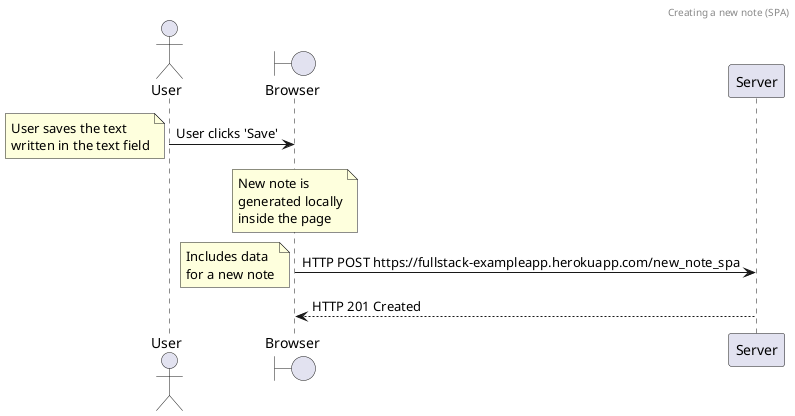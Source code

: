 @startuml
header Creating a new note (SPA)

actor User
boundary Browser

User -> Browser : User clicks 'Save'
note left
    User saves the text
    written in the text field
end note

note over Browser
    New note is
    generated locally
    inside the page
end note

Browser -> Server : HTTP POST https://fullstack-exampleapp.herokuapp.com/new_note_spa
note left
    Includes data
    for a new note
end note

Server --> Browser : HTTP 201 Created



@enduml
